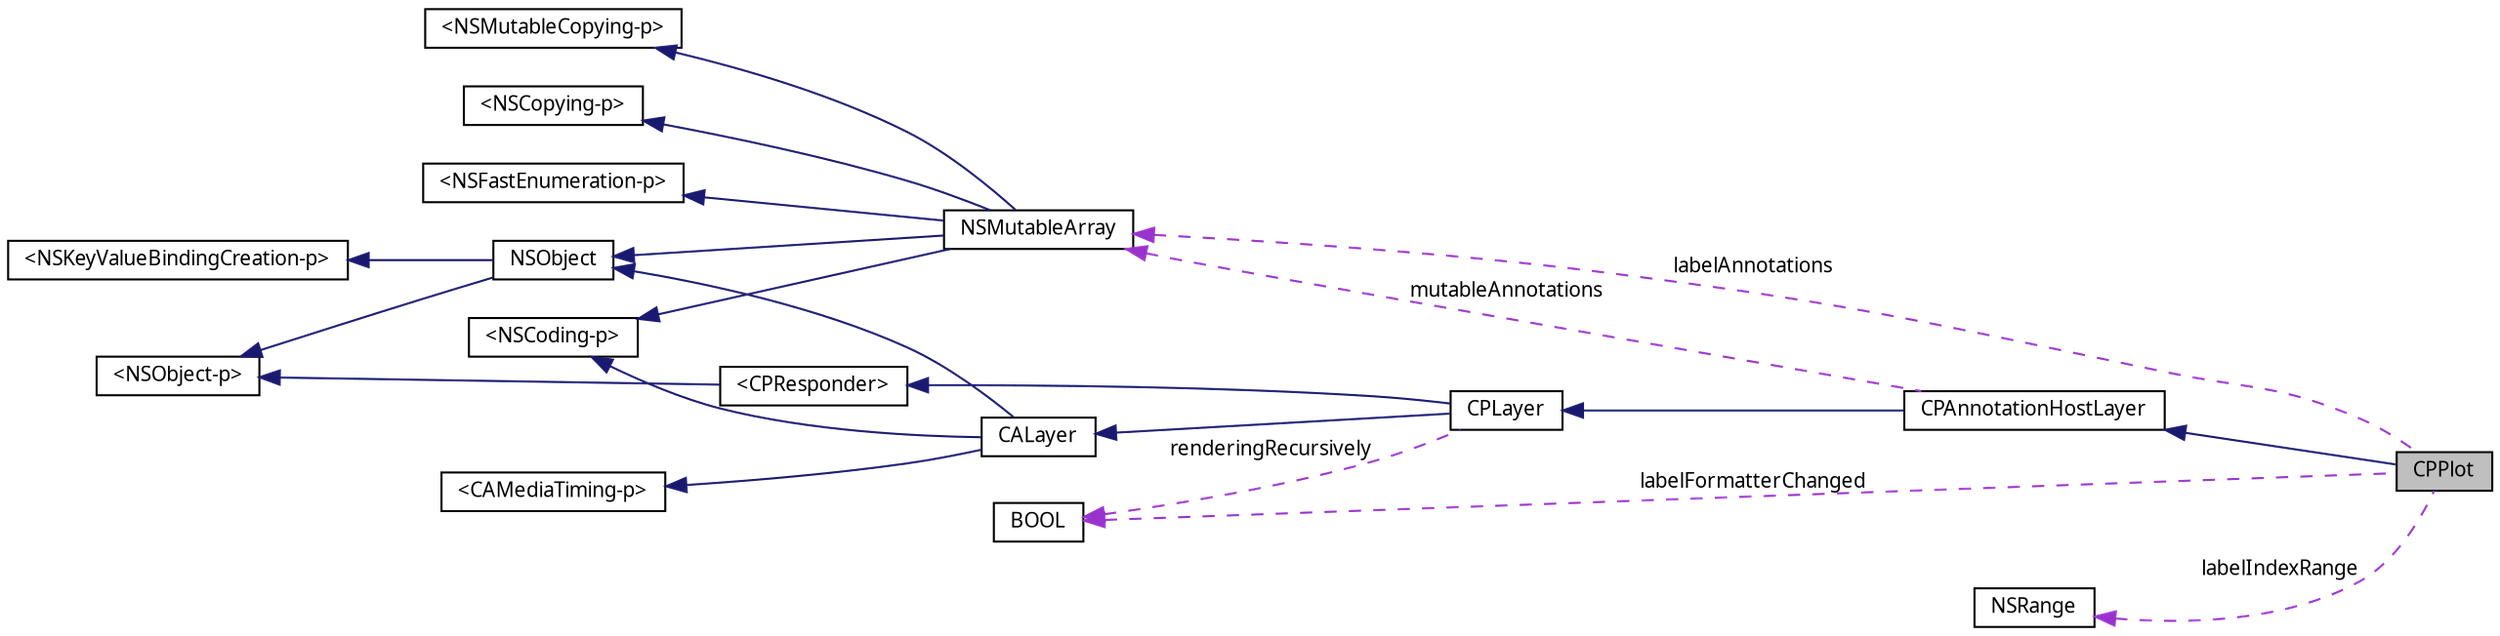 digraph G
{
  bgcolor="transparent";
  edge [fontname="Lucinda Grande",fontsize="10",labelfontname="Lucinda Grande",labelfontsize="10"];
  node [fontname="Lucinda Grande",fontsize="10",shape=record];
  rankdir=LR;
  Node1 [label="CPPlot",height=0.2,width=0.4,color="black", fillcolor="grey75", style="filled" fontcolor="black"];
  Node2 -> Node1 [dir=back,color="midnightblue",fontsize="10",style="solid",fontname="Lucinda Grande"];
  Node2 [label="CPAnnotationHostLayer",height=0.2,width=0.4,color="black",URL="$interface_c_p_annotation_host_layer.html",tooltip="An annotation host layer is a container layer for annotations."];
  Node3 -> Node2 [dir=back,color="midnightblue",fontsize="10",style="solid",fontname="Lucinda Grande"];
  Node3 [label="CPLayer",height=0.2,width=0.4,color="black",URL="$interface_c_p_layer.html",tooltip="Base class for all Core Animation layers in Core Plot."];
  Node4 -> Node3 [dir=back,color="midnightblue",fontsize="10",style="solid",fontname="Lucinda Grande"];
  Node4 [label="CALayer",height=0.2,width=0.4,color="black",URL="doxygen-cocoa-tags.xml$http://developer.apple.com/documentation/GraphicsImaging/Reference/CALayer_class/Introduction/Introduction.html"];
  Node5 -> Node4 [dir=back,color="midnightblue",fontsize="10",style="solid",fontname="Lucinda Grande"];
  Node5 [label="NSObject",height=0.2,width=0.4,color="black",URL="doxygen-cocoa-tags.xml$http://developer.apple.com/documentation/Cocoa/Reference/Foundation/Classes/NSObject_Class/Reference/Reference.html"];
  Node6 -> Node5 [dir=back,color="midnightblue",fontsize="10",style="solid",fontname="Lucinda Grande"];
  Node6 [label="\<NSObject-p\>",height=0.2,width=0.4,color="black",URL="doxygen-cocoa-tags.xml$http://developer.apple.com/documentation/Cocoa/Reference/Foundation/Protocols/NSObject_Protocol/Reference/NSObject.html"];
  Node7 -> Node5 [dir=back,color="midnightblue",fontsize="10",style="solid",fontname="Lucinda Grande"];
  Node7 [label="\<NSKeyValueBindingCreation-p\>",height=0.2,width=0.4,color="black",URL="doxygen-cocoa-tags.xml$http://developer.apple.com/documentation/Cocoa/Reference/ApplicationKit/Protocols/NSKeyValueBindingCreation_Protocol/Reference/Reference.html"];
  Node8 -> Node4 [dir=back,color="midnightblue",fontsize="10",style="solid",fontname="Lucinda Grande"];
  Node8 [label="\<NSCoding-p\>",height=0.2,width=0.4,color="black",URL="doxygen-cocoa-tags.xml$http://developer.apple.com/documentation/Cocoa/Reference/Foundation/Protocols/NSCoding_Protocol/Reference/Reference.html"];
  Node9 -> Node4 [dir=back,color="midnightblue",fontsize="10",style="solid",fontname="Lucinda Grande"];
  Node9 [label="\<CAMediaTiming-p\>",height=0.2,width=0.4,color="black",URL="doxygen-cocoa-tags.xml$http://developer.apple.com/documentation/GraphicsImaging/Reference/CAMediaTiming_protocol/Introduction/Introduction.html"];
  Node10 -> Node3 [dir=back,color="midnightblue",fontsize="10",style="solid",fontname="Lucinda Grande"];
  Node10 [label="\<CPResponder\>",height=0.2,width=0.4,color="black",URL="$protocol_c_p_responder-p.html",tooltip="The basis of all event processing in Core Plot."];
  Node6 -> Node10 [dir=back,color="midnightblue",fontsize="10",style="solid",fontname="Lucinda Grande"];
  Node11 -> Node3 [dir=back,color="darkorchid3",fontsize="10",style="dashed",label="renderingRecursively",fontname="Lucinda Grande"];
  Node11 [label="BOOL",height=0.2,width=0.4,color="black",URL="doxygen-cocoa-tags.xml$http://developer.apple.com/mac/library/documentation/Cocoa/Reference/ObjCRuntimeRef/Reference/reference.html"];
  Node12 -> Node2 [dir=back,color="darkorchid3",fontsize="10",style="dashed",label="mutableAnnotations",fontname="Lucinda Grande"];
  Node12 [label="NSMutableArray",height=0.2,width=0.4,color="black",URL="doxygen-cocoa-tags.xml$http://developer.apple.com/documentation/Cocoa/Reference/Foundation/Classes/NSMutableArray_Class/Reference/Reference.html"];
  Node5 -> Node12 [dir=back,color="midnightblue",fontsize="10",style="solid",fontname="Lucinda Grande"];
  Node8 -> Node12 [dir=back,color="midnightblue",fontsize="10",style="solid",fontname="Lucinda Grande"];
  Node13 -> Node12 [dir=back,color="midnightblue",fontsize="10",style="solid",fontname="Lucinda Grande"];
  Node13 [label="\<NSCopying-p\>",height=0.2,width=0.4,color="black",URL="doxygen-cocoa-tags.xml$http://developer.apple.com/documentation/Cocoa/Reference/Foundation/Protocols/NSCopying_Protocol/Reference/Reference.html"];
  Node14 -> Node12 [dir=back,color="midnightblue",fontsize="10",style="solid",fontname="Lucinda Grande"];
  Node14 [label="\<NSFastEnumeration-p\>",height=0.2,width=0.4,color="black",URL="doxygen-cocoa-tags.xml$http://developer.apple.com/documentation/Cocoa/Reference/NSFastEnumeration_protocol/Reference/NSFastEnumeration.html"];
  Node15 -> Node12 [dir=back,color="midnightblue",fontsize="10",style="solid",fontname="Lucinda Grande"];
  Node15 [label="\<NSMutableCopying-p\>",height=0.2,width=0.4,color="black",URL="doxygen-cocoa-tags.xml$http://developer.apple.com/documentation/Cocoa/Reference/Foundation/Protocols/NSMutableCopying_Protocol/Reference/Reference.html"];
  Node11 -> Node1 [dir=back,color="darkorchid3",fontsize="10",style="dashed",label="labelFormatterChanged",fontname="Lucinda Grande"];
  Node12 -> Node1 [dir=back,color="darkorchid3",fontsize="10",style="dashed",label="labelAnnotations",fontname="Lucinda Grande"];
  Node16 -> Node1 [dir=back,color="darkorchid3",fontsize="10",style="dashed",label="labelIndexRange",fontname="Lucinda Grande"];
  Node16 [label="NSRange",height=0.2,width=0.4,color="black",URL="doxygen-cocoa-tags.xml$http://developer.apple.com/mac/library/documentation/Cocoa/Reference/Foundation/Miscellaneous/Foundation_DataTypes/Reference/reference.html"];
}
